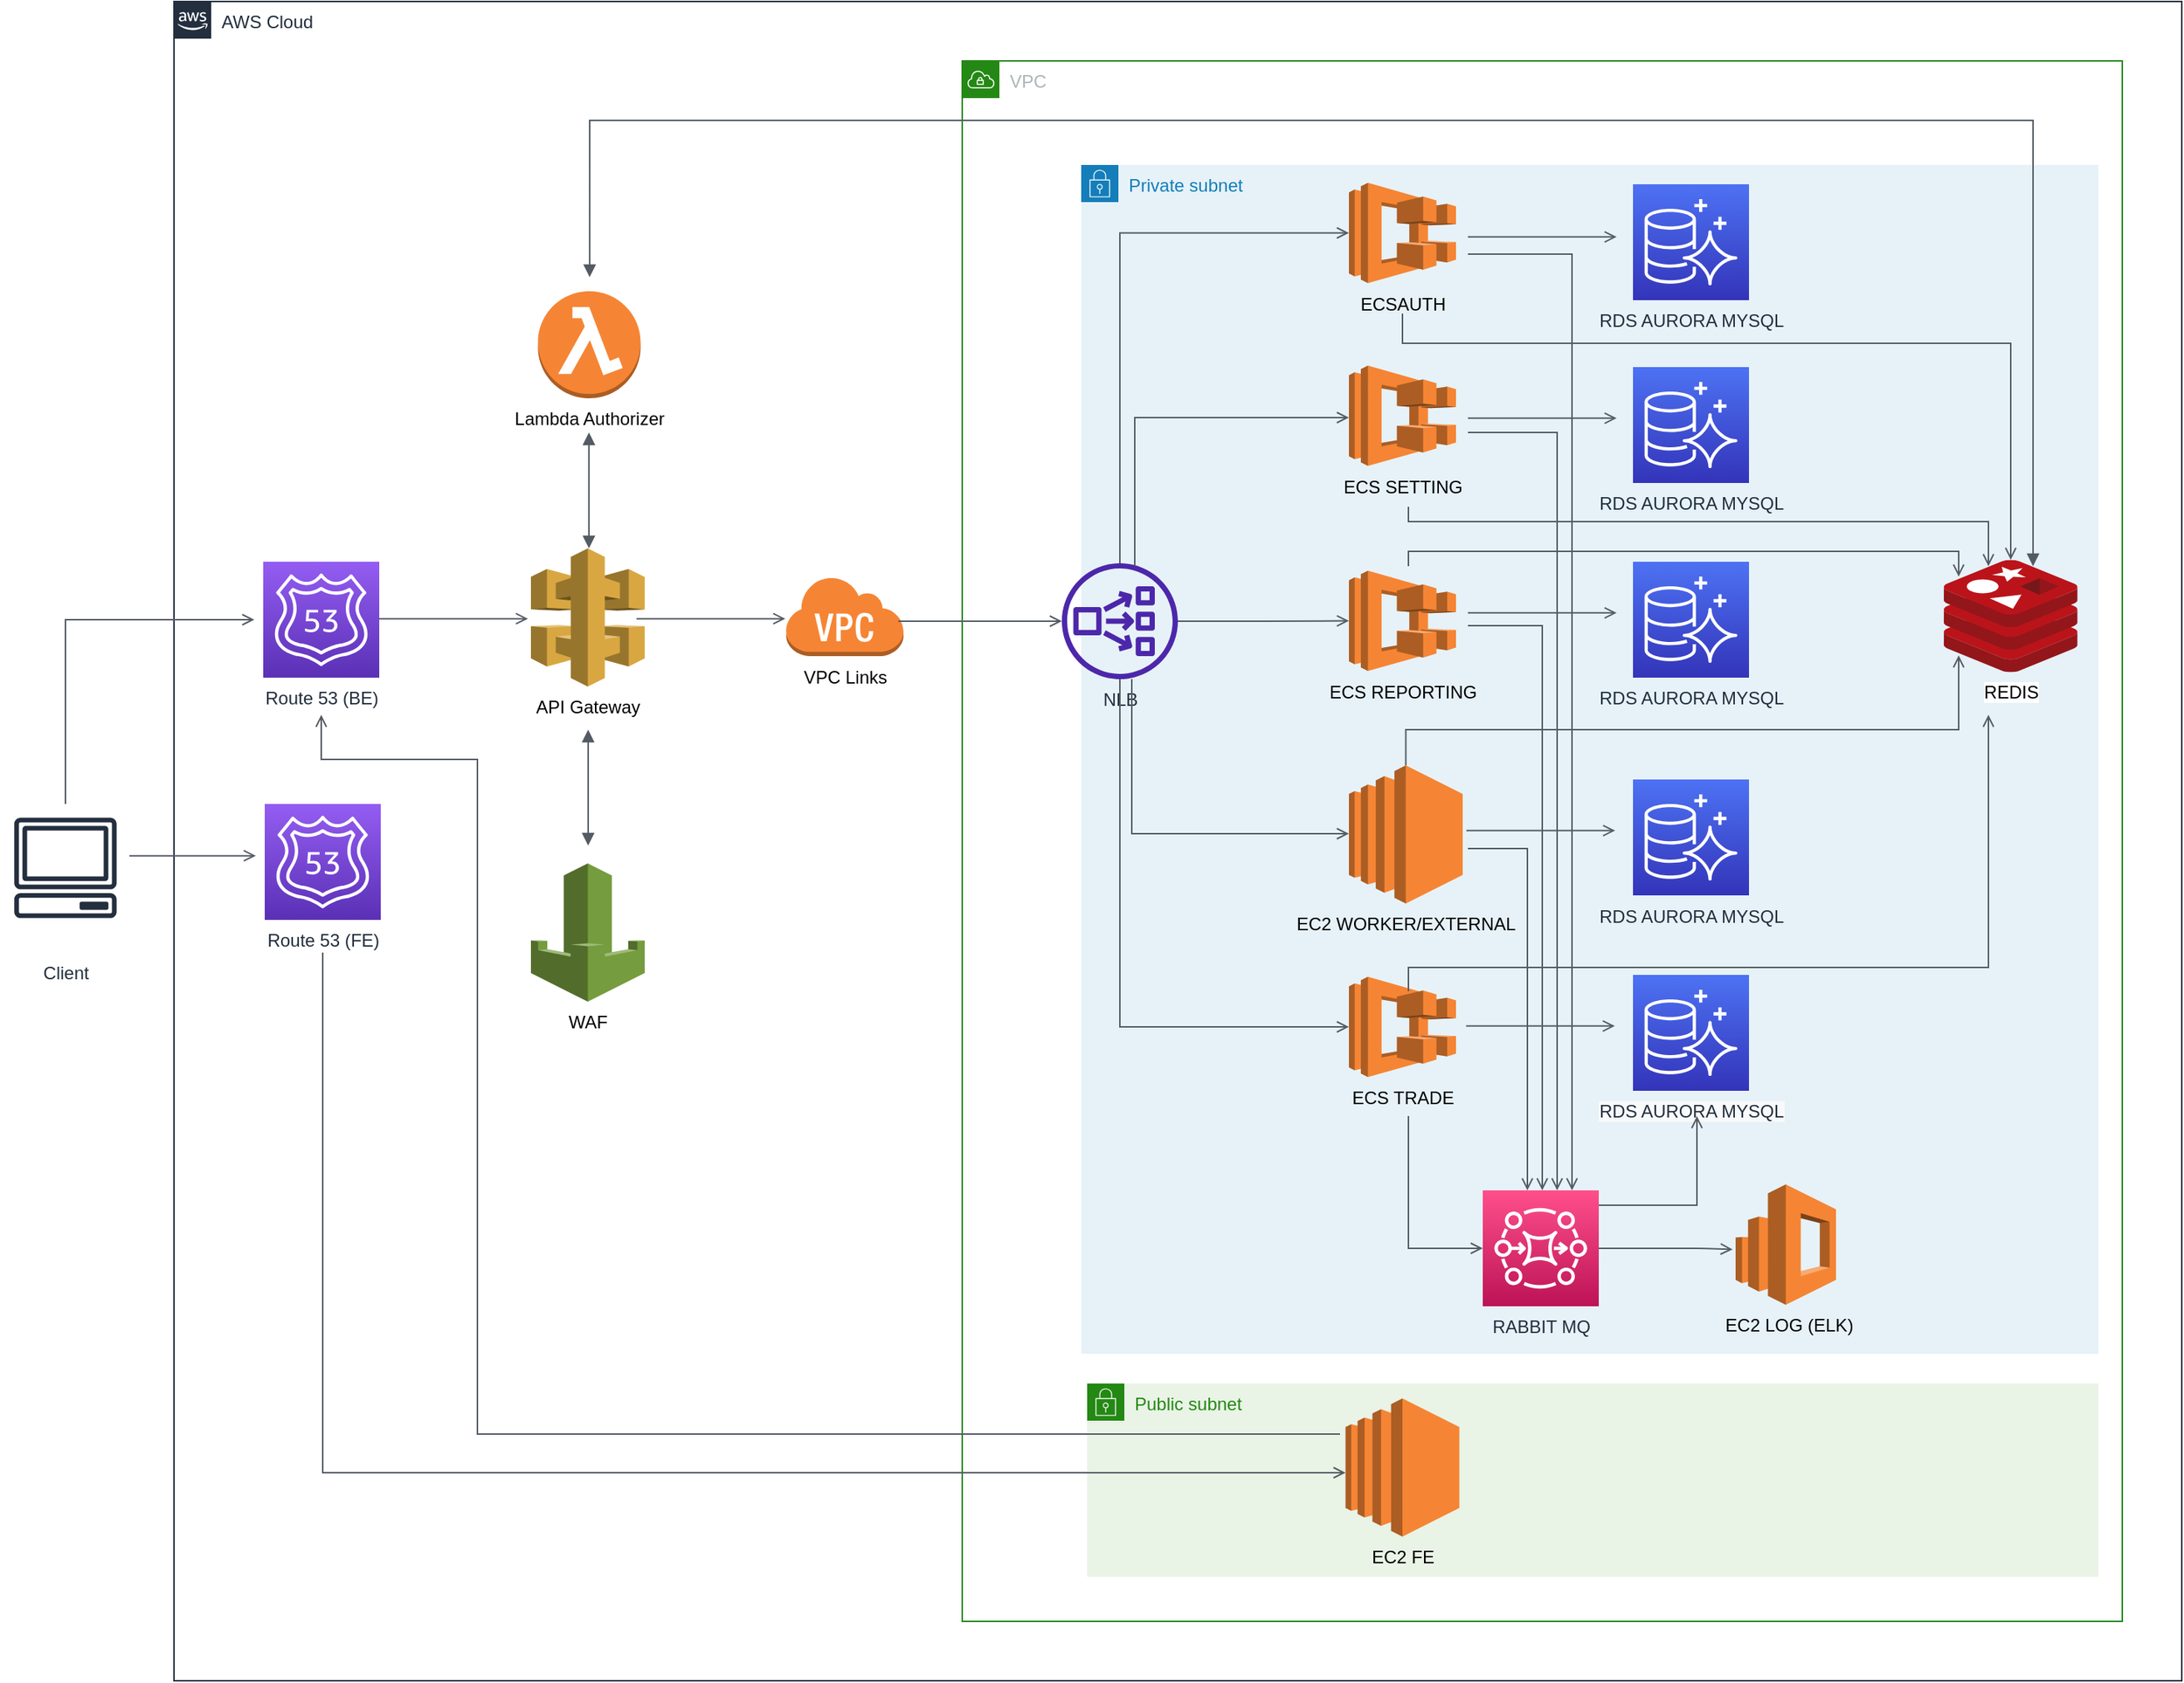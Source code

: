 <mxfile version="17.1.3" type="github">
  <diagram id="Ht1M8jgEwFfnCIfOTk4-" name="Page-1">
    <mxGraphModel dx="1977" dy="3754" grid="1" gridSize="10" guides="1" tooltips="1" connect="1" arrows="1" fold="1" page="1" pageScale="1" pageWidth="1169" pageHeight="827" math="0" shadow="0">
      <root>
        <mxCell id="0" />
        <mxCell id="1" parent="0" />
        <mxCell id="T25cMP_ZBBUylLUlMcw5-4" value="Public subnet" style="points=[[0,0],[0.25,0],[0.5,0],[0.75,0],[1,0],[1,0.25],[1,0.5],[1,0.75],[1,1],[0.75,1],[0.5,1],[0.25,1],[0,1],[0,0.75],[0,0.5],[0,0.25]];outlineConnect=0;gradientColor=none;html=1;whiteSpace=wrap;fontSize=12;fontStyle=0;container=1;pointerEvents=0;collapsible=0;recursiveResize=0;shape=mxgraph.aws4.group;grIcon=mxgraph.aws4.group_security_group;grStroke=0;strokeColor=#248814;fillColor=#E9F3E6;verticalAlign=top;align=left;spacingLeft=30;fontColor=#248814;dashed=0;" vertex="1" parent="1">
          <mxGeometry x="1100" y="-1200" width="680" height="130" as="geometry" />
        </mxCell>
        <mxCell id="T25cMP_ZBBUylLUlMcw5-2" value="Private subnet" style="points=[[0,0],[0.25,0],[0.5,0],[0.75,0],[1,0],[1,0.25],[1,0.5],[1,0.75],[1,1],[0.75,1],[0.5,1],[0.25,1],[0,1],[0,0.75],[0,0.5],[0,0.25]];outlineConnect=0;gradientColor=none;html=1;whiteSpace=wrap;fontSize=12;fontStyle=0;container=1;pointerEvents=0;collapsible=0;recursiveResize=0;shape=mxgraph.aws4.group;grIcon=mxgraph.aws4.group_security_group;grStroke=0;strokeColor=#147EBA;fillColor=#E6F2F8;verticalAlign=top;align=left;spacingLeft=30;fontColor=#147EBA;dashed=0;" vertex="1" parent="1">
          <mxGeometry x="1096" y="-2020" width="684" height="800" as="geometry" />
        </mxCell>
        <mxCell id="fSQmG20cPZc-qUC-EQhL-11" value="VPC" style="points=[[0,0],[0.25,0],[0.5,0],[0.75,0],[1,0],[1,0.25],[1,0.5],[1,0.75],[1,1],[0.75,1],[0.5,1],[0.25,1],[0,1],[0,0.75],[0,0.5],[0,0.25]];outlineConnect=0;gradientColor=none;html=1;whiteSpace=wrap;fontSize=12;fontStyle=0;container=1;pointerEvents=0;collapsible=0;recursiveResize=0;shape=mxgraph.aws4.group;grIcon=mxgraph.aws4.group_vpc;strokeColor=#248814;fillColor=none;verticalAlign=top;align=left;spacingLeft=30;fontColor=#AAB7B8;dashed=0;" parent="1" vertex="1">
          <mxGeometry x="1016" y="-2090" width="780" height="1050" as="geometry" />
        </mxCell>
        <mxCell id="UEzPUAAOIrF-is8g5C7q-175" value="AWS Cloud" style="points=[[0,0],[0.25,0],[0.5,0],[0.75,0],[1,0],[1,0.25],[1,0.5],[1,0.75],[1,1],[0.75,1],[0.5,1],[0.25,1],[0,1],[0,0.75],[0,0.5],[0,0.25]];outlineConnect=0;gradientColor=none;html=1;whiteSpace=wrap;fontSize=12;fontStyle=0;shape=mxgraph.aws4.group;grIcon=mxgraph.aws4.group_aws_cloud_alt;strokeColor=#232F3E;fillColor=none;verticalAlign=top;align=left;spacingLeft=30;fontColor=#232F3E;dashed=0;labelBackgroundColor=#ffffff;container=0;pointerEvents=0;collapsible=0;recursiveResize=0;" parent="1" vertex="1">
          <mxGeometry x="486" y="-2130" width="1350" height="1130" as="geometry" />
        </mxCell>
        <mxCell id="PVY1I_6OClCvtc3Lmpgo-8" value="Route 53 (BE)" style="sketch=0;points=[[0,0,0],[0.25,0,0],[0.5,0,0],[0.75,0,0],[1,0,0],[0,1,0],[0.25,1,0],[0.5,1,0],[0.75,1,0],[1,1,0],[0,0.25,0],[0,0.5,0],[0,0.75,0],[1,0.25,0],[1,0.5,0],[1,0.75,0]];outlineConnect=0;fontColor=#232F3E;gradientColor=#945DF2;gradientDirection=north;fillColor=#5A30B5;strokeColor=#ffffff;dashed=0;verticalLabelPosition=bottom;verticalAlign=top;align=center;html=1;fontSize=12;fontStyle=0;aspect=fixed;shape=mxgraph.aws4.resourceIcon;resIcon=mxgraph.aws4.route_53;" parent="1" vertex="1">
          <mxGeometry x="546" y="-1753" width="78" height="78" as="geometry" />
        </mxCell>
        <mxCell id="PVY1I_6OClCvtc3Lmpgo-9" value="" style="edgeStyle=orthogonalEdgeStyle;html=1;endArrow=open;elbow=vertical;startArrow=none;endFill=0;strokeColor=#545B64;rounded=0;" parent="1" edge="1">
          <mxGeometry width="100" relative="1" as="geometry">
            <mxPoint x="624" y="-1714.67" as="sourcePoint" />
            <mxPoint x="724" y="-1714.67" as="targetPoint" />
          </mxGeometry>
        </mxCell>
        <mxCell id="PVY1I_6OClCvtc3Lmpgo-10" value="API Gateway" style="outlineConnect=0;dashed=0;verticalLabelPosition=bottom;verticalAlign=top;align=center;html=1;shape=mxgraph.aws3.api_gateway;fillColor=#D9A741;gradientColor=none;" parent="1" vertex="1">
          <mxGeometry x="726" y="-1762" width="76.5" height="93" as="geometry" />
        </mxCell>
        <mxCell id="PVY1I_6OClCvtc3Lmpgo-11" value="Lambda Authorizer" style="outlineConnect=0;dashed=0;verticalLabelPosition=bottom;verticalAlign=top;align=center;html=1;shape=mxgraph.aws3.lambda_function;fillColor=#F58534;gradientColor=none;" parent="1" vertex="1">
          <mxGeometry x="730.75" y="-1935" width="69" height="72" as="geometry" />
        </mxCell>
        <mxCell id="PVY1I_6OClCvtc3Lmpgo-12" value="VPC Links" style="outlineConnect=0;dashed=0;verticalLabelPosition=bottom;verticalAlign=top;align=center;html=1;shape=mxgraph.aws3.virtual_private_cloud;fillColor=#F58534;gradientColor=none;" parent="1" vertex="1">
          <mxGeometry x="897" y="-1743.5" width="79.5" height="54" as="geometry" />
        </mxCell>
        <mxCell id="PVY1I_6OClCvtc3Lmpgo-13" value="" style="edgeStyle=orthogonalEdgeStyle;html=1;endArrow=open;elbow=vertical;startArrow=none;endFill=0;strokeColor=#545B64;rounded=0;" parent="1" edge="1">
          <mxGeometry width="100" relative="1" as="geometry">
            <mxPoint x="797" y="-1714.67" as="sourcePoint" />
            <mxPoint x="897" y="-1714.67" as="targetPoint" />
          </mxGeometry>
        </mxCell>
        <mxCell id="PVY1I_6OClCvtc3Lmpgo-16" value="ECSAUTH" style="outlineConnect=0;dashed=0;verticalLabelPosition=bottom;verticalAlign=top;align=center;html=1;shape=mxgraph.aws3.ecs;fillColor=#F58534;gradientColor=none;" parent="1" vertex="1">
          <mxGeometry x="1276" y="-2008" width="72" height="67.5" as="geometry" />
        </mxCell>
        <mxCell id="PVY1I_6OClCvtc3Lmpgo-20" value="" style="edgeStyle=orthogonalEdgeStyle;html=1;endArrow=block;elbow=vertical;startArrow=block;startFill=1;endFill=1;strokeColor=#545B64;rounded=0;" parent="1" edge="1">
          <mxGeometry width="100" relative="1" as="geometry">
            <mxPoint x="765" y="-1762" as="sourcePoint" />
            <mxPoint x="765" y="-1840" as="targetPoint" />
            <Array as="points">
              <mxPoint x="765" y="-1762" />
            </Array>
          </mxGeometry>
        </mxCell>
        <mxCell id="PVY1I_6OClCvtc3Lmpgo-22" value="EC2 WORKER/EXTERNAL" style="outlineConnect=0;dashed=0;verticalLabelPosition=bottom;verticalAlign=top;align=center;html=1;shape=mxgraph.aws3.ec2;fillColor=#F58534;gradientColor=none;" parent="1" vertex="1">
          <mxGeometry x="1276" y="-1616" width="76.5" height="93" as="geometry" />
        </mxCell>
        <mxCell id="PVY1I_6OClCvtc3Lmpgo-23" value="ECS TRADE" style="outlineConnect=0;dashed=0;verticalLabelPosition=bottom;verticalAlign=top;align=center;html=1;shape=mxgraph.aws3.ecs;fillColor=#F58534;gradientColor=none;" parent="1" vertex="1">
          <mxGeometry x="1276" y="-1473.75" width="72" height="67.5" as="geometry" />
        </mxCell>
        <mxCell id="PVY1I_6OClCvtc3Lmpgo-24" value="ECS SETTING" style="outlineConnect=0;dashed=0;verticalLabelPosition=bottom;verticalAlign=top;align=center;html=1;shape=mxgraph.aws3.ecs;fillColor=#F58534;gradientColor=none;" parent="1" vertex="1">
          <mxGeometry x="1276" y="-1885" width="72" height="67.5" as="geometry" />
        </mxCell>
        <mxCell id="PVY1I_6OClCvtc3Lmpgo-25" value="ECS REPORTING" style="outlineConnect=0;dashed=0;verticalLabelPosition=bottom;verticalAlign=top;align=center;html=1;shape=mxgraph.aws3.ecs;fillColor=#F58534;gradientColor=none;" parent="1" vertex="1">
          <mxGeometry x="1276" y="-1747" width="72" height="67.5" as="geometry" />
        </mxCell>
        <mxCell id="PVY1I_6OClCvtc3Lmpgo-28" value="NLB" style="sketch=0;outlineConnect=0;fontColor=#232F3E;gradientColor=none;fillColor=#4D27AA;strokeColor=none;dashed=0;verticalLabelPosition=bottom;verticalAlign=top;align=center;html=1;fontSize=12;fontStyle=0;aspect=fixed;pointerEvents=1;shape=mxgraph.aws4.network_load_balancer;" parent="1" vertex="1">
          <mxGeometry x="1083" y="-1752" width="78" height="78" as="geometry" />
        </mxCell>
        <mxCell id="PVY1I_6OClCvtc3Lmpgo-33" value="" style="edgeStyle=orthogonalEdgeStyle;html=1;endArrow=open;elbow=vertical;startArrow=none;endFill=0;strokeColor=#545B64;rounded=0;" parent="1" target="PVY1I_6OClCvtc3Lmpgo-28" edge="1">
          <mxGeometry width="100" relative="1" as="geometry">
            <mxPoint x="973" y="-1713" as="sourcePoint" />
            <mxPoint x="1093.0" y="-1918" as="targetPoint" />
            <Array as="points">
              <mxPoint x="973" y="-1713" />
            </Array>
          </mxGeometry>
        </mxCell>
        <mxCell id="PVY1I_6OClCvtc3Lmpgo-37" value="RDS AURORA MYSQL" style="sketch=0;points=[[0,0,0],[0.25,0,0],[0.5,0,0],[0.75,0,0],[1,0,0],[0,1,0],[0.25,1,0],[0.5,1,0],[0.75,1,0],[1,1,0],[0,0.25,0],[0,0.5,0],[0,0.75,0],[1,0.25,0],[1,0.5,0],[1,0.75,0]];outlineConnect=0;fontColor=#232F3E;gradientColor=#4D72F3;gradientDirection=north;fillColor=#3334B9;strokeColor=#ffffff;dashed=0;verticalLabelPosition=bottom;verticalAlign=top;align=center;html=1;fontSize=12;fontStyle=0;aspect=fixed;shape=mxgraph.aws4.resourceIcon;resIcon=mxgraph.aws4.aurora;" parent="1" vertex="1">
          <mxGeometry x="1467" y="-2007" width="78" height="78" as="geometry" />
        </mxCell>
        <mxCell id="PVY1I_6OClCvtc3Lmpgo-38" value="RDS AURORA MYSQL" style="sketch=0;points=[[0,0,0],[0.25,0,0],[0.5,0,0],[0.75,0,0],[1,0,0],[0,1,0],[0.25,1,0],[0.5,1,0],[0.75,1,0],[1,1,0],[0,0.25,0],[0,0.5,0],[0,0.75,0],[1,0.25,0],[1,0.5,0],[1,0.75,0]];outlineConnect=0;fontColor=#232F3E;gradientColor=#4D72F3;gradientDirection=north;fillColor=#3334B9;strokeColor=#ffffff;dashed=0;verticalLabelPosition=bottom;verticalAlign=top;align=center;html=1;fontSize=12;fontStyle=0;aspect=fixed;shape=mxgraph.aws4.resourceIcon;resIcon=mxgraph.aws4.aurora;" parent="1" vertex="1">
          <mxGeometry x="1467" y="-1753" width="78" height="78" as="geometry" />
        </mxCell>
        <mxCell id="PVY1I_6OClCvtc3Lmpgo-39" value="RDS AURORA MYSQL" style="sketch=0;points=[[0,0,0],[0.25,0,0],[0.5,0,0],[0.75,0,0],[1,0,0],[0,1,0],[0.25,1,0],[0.5,1,0],[0.75,1,0],[1,1,0],[0,0.25,0],[0,0.5,0],[0,0.75,0],[1,0.25,0],[1,0.5,0],[1,0.75,0]];outlineConnect=0;fontColor=#232F3E;gradientColor=#4D72F3;gradientDirection=north;fillColor=#3334B9;strokeColor=#ffffff;dashed=0;verticalLabelPosition=bottom;verticalAlign=top;align=center;html=1;fontSize=12;fontStyle=0;aspect=fixed;shape=mxgraph.aws4.resourceIcon;resIcon=mxgraph.aws4.aurora;" parent="1" vertex="1">
          <mxGeometry x="1467" y="-1884" width="78" height="78" as="geometry" />
        </mxCell>
        <mxCell id="PVY1I_6OClCvtc3Lmpgo-40" value="&lt;meta charset=&quot;utf-8&quot;&gt;&lt;span style=&quot;color: rgb(35, 47, 62); font-family: helvetica; font-size: 12px; font-style: normal; font-weight: 400; letter-spacing: normal; text-align: center; text-indent: 0px; text-transform: none; word-spacing: 0px; background-color: rgb(248, 249, 250); display: inline; float: none;&quot;&gt;RDS AURORA MYSQL&lt;/span&gt;" style="sketch=0;points=[[0,0,0],[0.25,0,0],[0.5,0,0],[0.75,0,0],[1,0,0],[0,1,0],[0.25,1,0],[0.5,1,0],[0.75,1,0],[1,1,0],[0,0.25,0],[0,0.5,0],[0,0.75,0],[1,0.25,0],[1,0.5,0],[1,0.75,0]];outlineConnect=0;fontColor=#232F3E;gradientColor=#4D72F3;gradientDirection=north;fillColor=#3334B9;strokeColor=#ffffff;dashed=0;verticalLabelPosition=bottom;verticalAlign=top;align=center;html=1;fontSize=12;fontStyle=0;aspect=fixed;shape=mxgraph.aws4.resourceIcon;resIcon=mxgraph.aws4.aurora;" parent="1" vertex="1">
          <mxGeometry x="1467" y="-1475" width="78" height="78" as="geometry" />
        </mxCell>
        <mxCell id="PVY1I_6OClCvtc3Lmpgo-41" value="RDS AURORA MYSQL" style="sketch=0;points=[[0,0,0],[0.25,0,0],[0.5,0,0],[0.75,0,0],[1,0,0],[0,1,0],[0.25,1,0],[0.5,1,0],[0.75,1,0],[1,1,0],[0,0.25,0],[0,0.5,0],[0,0.75,0],[1,0.25,0],[1,0.5,0],[1,0.75,0]];outlineConnect=0;fontColor=#232F3E;gradientColor=#4D72F3;gradientDirection=north;fillColor=#3334B9;strokeColor=#ffffff;dashed=0;verticalLabelPosition=bottom;verticalAlign=top;align=center;html=1;fontSize=12;fontStyle=0;aspect=fixed;shape=mxgraph.aws4.resourceIcon;resIcon=mxgraph.aws4.aurora;" parent="1" vertex="1">
          <mxGeometry x="1467" y="-1606.5" width="78" height="78" as="geometry" />
        </mxCell>
        <mxCell id="PVY1I_6OClCvtc3Lmpgo-47" value="" style="edgeStyle=orthogonalEdgeStyle;html=1;endArrow=open;elbow=vertical;startArrow=none;endFill=0;strokeColor=#545B64;rounded=0;" parent="1" source="PVY1I_6OClCvtc3Lmpgo-28" target="PVY1I_6OClCvtc3Lmpgo-25" edge="1">
          <mxGeometry width="100" relative="1" as="geometry">
            <mxPoint x="1176" y="-1714.71" as="sourcePoint" />
            <mxPoint x="1276" y="-1714.71" as="targetPoint" />
            <Array as="points" />
          </mxGeometry>
        </mxCell>
        <mxCell id="PVY1I_6OClCvtc3Lmpgo-48" value="" style="edgeStyle=orthogonalEdgeStyle;html=1;endArrow=open;elbow=vertical;startArrow=none;endFill=0;strokeColor=#545B64;rounded=0;" parent="1" source="PVY1I_6OClCvtc3Lmpgo-28" target="PVY1I_6OClCvtc3Lmpgo-22" edge="1">
          <mxGeometry width="100" relative="1" as="geometry">
            <mxPoint x="1166" y="-1567.0" as="sourcePoint" />
            <mxPoint x="1270" y="-1570" as="targetPoint" />
            <Array as="points">
              <mxPoint x="1130" y="-1570" />
            </Array>
          </mxGeometry>
        </mxCell>
        <mxCell id="PVY1I_6OClCvtc3Lmpgo-49" value="" style="edgeStyle=orthogonalEdgeStyle;html=1;endArrow=open;elbow=vertical;startArrow=none;endFill=0;strokeColor=#545B64;rounded=0;" parent="1" source="PVY1I_6OClCvtc3Lmpgo-28" target="PVY1I_6OClCvtc3Lmpgo-23" edge="1">
          <mxGeometry width="100" relative="1" as="geometry">
            <mxPoint x="1166" y="-1436.71" as="sourcePoint" />
            <mxPoint x="1270" y="-1440" as="targetPoint" />
            <Array as="points">
              <mxPoint x="1122" y="-1440" />
            </Array>
          </mxGeometry>
        </mxCell>
        <mxCell id="PVY1I_6OClCvtc3Lmpgo-51" value="" style="edgeStyle=orthogonalEdgeStyle;html=1;endArrow=open;elbow=vertical;startArrow=none;endFill=0;strokeColor=#545B64;rounded=0;" parent="1" edge="1">
          <mxGeometry width="100" relative="1" as="geometry">
            <mxPoint x="1356" y="-1971.59" as="sourcePoint" />
            <mxPoint x="1456" y="-1971.59" as="targetPoint" />
          </mxGeometry>
        </mxCell>
        <mxCell id="PVY1I_6OClCvtc3Lmpgo-52" value="" style="edgeStyle=orthogonalEdgeStyle;html=1;endArrow=open;elbow=vertical;startArrow=none;endFill=0;strokeColor=#545B64;rounded=0;" parent="1" edge="1">
          <mxGeometry width="100" relative="1" as="geometry">
            <mxPoint x="1356" y="-1849.59" as="sourcePoint" />
            <mxPoint x="1456" y="-1849.59" as="targetPoint" />
          </mxGeometry>
        </mxCell>
        <mxCell id="PVY1I_6OClCvtc3Lmpgo-53" value="" style="edgeStyle=orthogonalEdgeStyle;html=1;endArrow=open;elbow=vertical;startArrow=none;endFill=0;strokeColor=#545B64;rounded=0;" parent="1" edge="1">
          <mxGeometry width="100" relative="1" as="geometry">
            <mxPoint x="1356" y="-1718.59" as="sourcePoint" />
            <mxPoint x="1456" y="-1718.59" as="targetPoint" />
          </mxGeometry>
        </mxCell>
        <mxCell id="PVY1I_6OClCvtc3Lmpgo-54" value="" style="edgeStyle=orthogonalEdgeStyle;html=1;endArrow=open;elbow=vertical;startArrow=none;endFill=0;strokeColor=#545B64;rounded=0;" parent="1" edge="1">
          <mxGeometry width="100" relative="1" as="geometry">
            <mxPoint x="1355" y="-1572.09" as="sourcePoint" />
            <mxPoint x="1455" y="-1572.09" as="targetPoint" />
          </mxGeometry>
        </mxCell>
        <mxCell id="PVY1I_6OClCvtc3Lmpgo-55" value="" style="edgeStyle=orthogonalEdgeStyle;html=1;endArrow=open;elbow=vertical;startArrow=none;endFill=0;strokeColor=#545B64;rounded=0;" parent="1" edge="1">
          <mxGeometry width="100" relative="1" as="geometry">
            <mxPoint x="1354.8" y="-1440.59" as="sourcePoint" />
            <mxPoint x="1454.8" y="-1440.59" as="targetPoint" />
          </mxGeometry>
        </mxCell>
        <mxCell id="PVY1I_6OClCvtc3Lmpgo-57" value="REDIS" style="sketch=0;aspect=fixed;html=1;points=[];align=center;image;fontSize=12;image=img/lib/mscae/Cache_Redis_Product.svg;" parent="1" vertex="1">
          <mxGeometry x="1676" y="-1754.25" width="89.88" height="75.5" as="geometry" />
        </mxCell>
        <mxCell id="PVY1I_6OClCvtc3Lmpgo-58" value="" style="edgeStyle=orthogonalEdgeStyle;html=1;endArrow=open;elbow=vertical;startArrow=none;endFill=0;strokeColor=#545B64;rounded=0;" parent="1" target="PVY1I_6OClCvtc3Lmpgo-57" edge="1">
          <mxGeometry width="100" relative="1" as="geometry">
            <mxPoint x="1312" y="-1920" as="sourcePoint" />
            <mxPoint x="1467" y="-2000.0" as="targetPoint" />
            <Array as="points">
              <mxPoint x="1312" y="-1900" />
              <mxPoint x="1721" y="-1900" />
            </Array>
          </mxGeometry>
        </mxCell>
        <mxCell id="PVY1I_6OClCvtc3Lmpgo-60" value="" style="edgeStyle=orthogonalEdgeStyle;html=1;endArrow=block;elbow=vertical;startArrow=block;startFill=1;endFill=1;strokeColor=#545B64;rounded=0;" parent="1" edge="1">
          <mxGeometry width="100" relative="1" as="geometry">
            <mxPoint x="765.48" y="-1944.5" as="sourcePoint" />
            <mxPoint x="1736" y="-1750" as="targetPoint" />
            <Array as="points">
              <mxPoint x="766" y="-2050" />
              <mxPoint x="1736" y="-2050" />
            </Array>
          </mxGeometry>
        </mxCell>
        <mxCell id="PVY1I_6OClCvtc3Lmpgo-61" value="" style="edgeStyle=orthogonalEdgeStyle;html=1;endArrow=open;elbow=vertical;startArrow=none;endFill=0;strokeColor=#545B64;rounded=0;" parent="1" edge="1">
          <mxGeometry width="100" relative="1" as="geometry">
            <mxPoint x="1316" y="-1790" as="sourcePoint" />
            <mxPoint x="1706" y="-1750" as="targetPoint" />
            <Array as="points">
              <mxPoint x="1316" y="-1780" />
              <mxPoint x="1706" y="-1780" />
            </Array>
          </mxGeometry>
        </mxCell>
        <mxCell id="PVY1I_6OClCvtc3Lmpgo-62" value="" style="edgeStyle=orthogonalEdgeStyle;html=1;endArrow=open;elbow=vertical;startArrow=none;endFill=0;strokeColor=#545B64;rounded=0;" parent="1" edge="1">
          <mxGeometry width="100" relative="1" as="geometry">
            <mxPoint x="1316" y="-1750" as="sourcePoint" />
            <mxPoint x="1686" y="-1743" as="targetPoint" />
            <Array as="points">
              <mxPoint x="1316" y="-1760" />
              <mxPoint x="1686" y="-1760" />
            </Array>
          </mxGeometry>
        </mxCell>
        <mxCell id="PVY1I_6OClCvtc3Lmpgo-65" value="" style="edgeStyle=orthogonalEdgeStyle;html=1;endArrow=open;elbow=vertical;startArrow=none;endFill=0;strokeColor=#545B64;rounded=0;" parent="1" source="PVY1I_6OClCvtc3Lmpgo-22" edge="1">
          <mxGeometry width="100" relative="1" as="geometry">
            <mxPoint x="1321" y="-1733.5" as="sourcePoint" />
            <mxPoint x="1686" y="-1690" as="targetPoint" />
            <Array as="points">
              <mxPoint x="1314" y="-1640" />
              <mxPoint x="1686" y="-1640" />
            </Array>
          </mxGeometry>
        </mxCell>
        <mxCell id="PVY1I_6OClCvtc3Lmpgo-66" value="" style="edgeStyle=orthogonalEdgeStyle;html=1;endArrow=open;elbow=vertical;startArrow=none;endFill=0;strokeColor=#545B64;rounded=0;" parent="1" edge="1">
          <mxGeometry width="100" relative="1" as="geometry">
            <mxPoint x="1316" y="-1464" as="sourcePoint" />
            <mxPoint x="1706" y="-1650" as="targetPoint" />
            <Array as="points">
              <mxPoint x="1316" y="-1464" />
              <mxPoint x="1316" y="-1480" />
              <mxPoint x="1706" y="-1480" />
            </Array>
          </mxGeometry>
        </mxCell>
        <mxCell id="fSQmG20cPZc-qUC-EQhL-1" value="RABBIT MQ" style="sketch=0;points=[[0,0,0],[0.25,0,0],[0.5,0,0],[0.75,0,0],[1,0,0],[0,1,0],[0.25,1,0],[0.5,1,0],[0.75,1,0],[1,1,0],[0,0.25,0],[0,0.5,0],[0,0.75,0],[1,0.25,0],[1,0.5,0],[1,0.75,0]];outlineConnect=0;fontColor=#232F3E;gradientColor=#FF4F8B;gradientDirection=north;fillColor=#BC1356;strokeColor=#ffffff;dashed=0;verticalLabelPosition=bottom;verticalAlign=top;align=center;html=1;fontSize=12;fontStyle=0;aspect=fixed;shape=mxgraph.aws4.resourceIcon;resIcon=mxgraph.aws4.mq;" parent="1" vertex="1">
          <mxGeometry x="1366" y="-1330" width="78" height="78" as="geometry" />
        </mxCell>
        <mxCell id="fSQmG20cPZc-qUC-EQhL-4" value="" style="edgeStyle=orthogonalEdgeStyle;html=1;endArrow=open;elbow=vertical;startArrow=none;endFill=0;strokeColor=#545B64;rounded=0;" parent="1" target="fSQmG20cPZc-qUC-EQhL-1" edge="1">
          <mxGeometry width="100" relative="1" as="geometry">
            <mxPoint x="1316" y="-1380" as="sourcePoint" />
            <mxPoint x="1406.0" y="-1370.0" as="targetPoint" />
            <Array as="points">
              <mxPoint x="1316" y="-1380" />
              <mxPoint x="1316" y="-1291" />
            </Array>
          </mxGeometry>
        </mxCell>
        <mxCell id="fSQmG20cPZc-qUC-EQhL-7" value="" style="edgeStyle=orthogonalEdgeStyle;html=1;endArrow=open;elbow=vertical;startArrow=none;endFill=0;strokeColor=#545B64;rounded=0;" parent="1" target="fSQmG20cPZc-qUC-EQhL-1" edge="1">
          <mxGeometry width="100" relative="1" as="geometry">
            <mxPoint x="1356" y="-1560" as="sourcePoint" />
            <mxPoint x="1430" y="-1470.966" as="targetPoint" />
            <Array as="points">
              <mxPoint x="1396" y="-1560" />
            </Array>
          </mxGeometry>
        </mxCell>
        <mxCell id="fSQmG20cPZc-qUC-EQhL-8" value="" style="edgeStyle=orthogonalEdgeStyle;html=1;endArrow=open;elbow=vertical;startArrow=none;endFill=0;strokeColor=#545B64;rounded=0;" parent="1" edge="1">
          <mxGeometry width="100" relative="1" as="geometry">
            <mxPoint x="1356" y="-1710" as="sourcePoint" />
            <mxPoint x="1406" y="-1330" as="targetPoint" />
            <Array as="points">
              <mxPoint x="1406" y="-1710" />
            </Array>
          </mxGeometry>
        </mxCell>
        <mxCell id="fSQmG20cPZc-qUC-EQhL-9" value="" style="edgeStyle=orthogonalEdgeStyle;html=1;endArrow=open;elbow=vertical;startArrow=none;endFill=0;strokeColor=#545B64;rounded=0;" parent="1" edge="1">
          <mxGeometry width="100" relative="1" as="geometry">
            <mxPoint x="1356" y="-1840" as="sourcePoint" />
            <mxPoint x="1416" y="-1330" as="targetPoint" />
            <Array as="points">
              <mxPoint x="1416" y="-1840" />
            </Array>
          </mxGeometry>
        </mxCell>
        <mxCell id="fSQmG20cPZc-qUC-EQhL-10" value="" style="edgeStyle=orthogonalEdgeStyle;html=1;endArrow=open;elbow=vertical;startArrow=none;endFill=0;strokeColor=#545B64;rounded=0;" parent="1" edge="1">
          <mxGeometry width="100" relative="1" as="geometry">
            <mxPoint x="1356" y="-1960" as="sourcePoint" />
            <mxPoint x="1426" y="-1330" as="targetPoint" />
            <Array as="points">
              <mxPoint x="1426" y="-1960" />
            </Array>
          </mxGeometry>
        </mxCell>
        <mxCell id="fSQmG20cPZc-qUC-EQhL-13" value="WAF" style="outlineConnect=0;dashed=0;verticalLabelPosition=bottom;verticalAlign=top;align=center;html=1;shape=mxgraph.aws3.waf;fillColor=#759C3E;gradientColor=none;" parent="1" vertex="1">
          <mxGeometry x="726" y="-1550" width="76.5" height="93" as="geometry" />
        </mxCell>
        <mxCell id="fSQmG20cPZc-qUC-EQhL-14" value="" style="edgeStyle=orthogonalEdgeStyle;html=1;endArrow=block;elbow=vertical;startArrow=block;startFill=1;endFill=1;strokeColor=#545B64;rounded=0;" parent="1" edge="1">
          <mxGeometry width="100" relative="1" as="geometry">
            <mxPoint x="764.48" y="-1562.0" as="sourcePoint" />
            <mxPoint x="764.48" y="-1640" as="targetPoint" />
            <Array as="points">
              <mxPoint x="764.48" y="-1562" />
            </Array>
          </mxGeometry>
        </mxCell>
        <mxCell id="KePBYywT6GqdvjMm9iP1-5" value="" style="edgeStyle=orthogonalEdgeStyle;html=1;endArrow=open;elbow=vertical;startArrow=none;endFill=0;strokeColor=#545B64;rounded=0;entryX=0;entryY=0.5;entryDx=0;entryDy=0;entryPerimeter=0;" parent="1" source="PVY1I_6OClCvtc3Lmpgo-28" target="PVY1I_6OClCvtc3Lmpgo-16" edge="1">
          <mxGeometry width="100" relative="1" as="geometry">
            <mxPoint x="1120" y="-1790.0" as="sourcePoint" />
            <mxPoint x="1220" y="-1790.0" as="targetPoint" />
            <Array as="points">
              <mxPoint x="1122" y="-1974" />
            </Array>
          </mxGeometry>
        </mxCell>
        <mxCell id="KePBYywT6GqdvjMm9iP1-6" value="" style="edgeStyle=orthogonalEdgeStyle;html=1;endArrow=open;elbow=vertical;startArrow=none;endFill=0;strokeColor=#545B64;rounded=0;" parent="1" target="PVY1I_6OClCvtc3Lmpgo-24" edge="1">
          <mxGeometry width="100" relative="1" as="geometry">
            <mxPoint x="1132" y="-1750" as="sourcePoint" />
            <mxPoint x="1270" y="-1850" as="targetPoint" />
            <Array as="points">
              <mxPoint x="1132" y="-1850" />
            </Array>
          </mxGeometry>
        </mxCell>
        <mxCell id="KePBYywT6GqdvjMm9iP1-10" value="" style="edgeStyle=orthogonalEdgeStyle;html=1;endArrow=open;elbow=vertical;startArrow=none;endFill=0;strokeColor=#545B64;rounded=0;exitX=1;exitY=0.5;exitDx=0;exitDy=0;exitPerimeter=0;" parent="1" source="fSQmG20cPZc-qUC-EQhL-1" edge="1">
          <mxGeometry width="100" relative="1" as="geometry">
            <mxPoint x="1450" y="-1290.33" as="sourcePoint" />
            <mxPoint x="1534" y="-1290.267" as="targetPoint" />
            <Array as="points">
              <mxPoint x="1510" y="-1290" />
            </Array>
          </mxGeometry>
        </mxCell>
        <mxCell id="1lzPC_dZs-HEh0alfxvO-2" value="" style="edgeStyle=orthogonalEdgeStyle;html=1;endArrow=open;elbow=vertical;startArrow=none;endFill=0;strokeColor=#545B64;rounded=0;" parent="1" edge="1">
          <mxGeometry width="100" relative="1" as="geometry">
            <mxPoint x="1444" y="-1320" as="sourcePoint" />
            <mxPoint x="1510" y="-1380" as="targetPoint" />
            <Array as="points">
              <mxPoint x="1510" y="-1320" />
              <mxPoint x="1510" y="-1380" />
            </Array>
          </mxGeometry>
        </mxCell>
        <mxCell id="1lzPC_dZs-HEh0alfxvO-3" value="&lt;span style=&quot;white-space: pre&quot;&gt;	&lt;/span&gt;EC2 LOG (ELK)" style="outlineConnect=0;dashed=0;verticalLabelPosition=bottom;verticalAlign=top;align=center;html=1;shape=mxgraph.aws3.elasticsearch_service;fillColor=#F58534;gradientColor=none;" parent="1" vertex="1">
          <mxGeometry x="1536" y="-1334" width="67.5" height="81" as="geometry" />
        </mxCell>
        <mxCell id="1lzPC_dZs-HEh0alfxvO-4" value="EC2 FE" style="outlineConnect=0;dashed=0;verticalLabelPosition=bottom;verticalAlign=top;align=center;html=1;shape=mxgraph.aws3.ec2;fillColor=#F58534;gradientColor=none;" parent="1" vertex="1">
          <mxGeometry x="1273.75" y="-1190" width="76.5" height="93" as="geometry" />
        </mxCell>
        <mxCell id="1lzPC_dZs-HEh0alfxvO-5" value="Route 53 (FE)" style="sketch=0;points=[[0,0,0],[0.25,0,0],[0.5,0,0],[0.75,0,0],[1,0,0],[0,1,0],[0.25,1,0],[0.5,1,0],[0.75,1,0],[1,1,0],[0,0.25,0],[0,0.5,0],[0,0.75,0],[1,0.25,0],[1,0.5,0],[1,0.75,0]];outlineConnect=0;fontColor=#232F3E;gradientColor=#945DF2;gradientDirection=north;fillColor=#5A30B5;strokeColor=#ffffff;dashed=0;verticalLabelPosition=bottom;verticalAlign=top;align=center;html=1;fontSize=12;fontStyle=0;aspect=fixed;shape=mxgraph.aws4.resourceIcon;resIcon=mxgraph.aws4.route_53;" parent="1" vertex="1">
          <mxGeometry x="547" y="-1590" width="78" height="78" as="geometry" />
        </mxCell>
        <mxCell id="1lzPC_dZs-HEh0alfxvO-7" value="" style="edgeStyle=orthogonalEdgeStyle;html=1;endArrow=open;elbow=vertical;startArrow=none;endFill=0;strokeColor=#545B64;rounded=0;" parent="1" edge="1">
          <mxGeometry width="100" relative="1" as="geometry">
            <mxPoint x="441" y="-1555.17" as="sourcePoint" />
            <mxPoint x="541" y="-1555.17" as="targetPoint" />
          </mxGeometry>
        </mxCell>
        <mxCell id="1lzPC_dZs-HEh0alfxvO-8" value="&lt;br&gt;Client" style="sketch=0;outlineConnect=0;fontColor=#232F3E;gradientColor=none;strokeColor=#232F3E;fillColor=#ffffff;dashed=0;verticalLabelPosition=bottom;verticalAlign=top;align=center;html=1;fontSize=12;fontStyle=0;aspect=fixed;shape=mxgraph.aws4.resourceIcon;resIcon=mxgraph.aws4.client;" parent="1" vertex="1">
          <mxGeometry x="370" y="-1590" width="86" height="86" as="geometry" />
        </mxCell>
        <mxCell id="1lzPC_dZs-HEh0alfxvO-9" value="" style="edgeStyle=orthogonalEdgeStyle;html=1;endArrow=open;elbow=vertical;startArrow=none;endFill=0;strokeColor=#545B64;rounded=0;" parent="1" target="1lzPC_dZs-HEh0alfxvO-4" edge="1">
          <mxGeometry width="100" relative="1" as="geometry">
            <mxPoint x="586" y="-1490" as="sourcePoint" />
            <mxPoint x="680" y="-1406.25" as="targetPoint" />
            <Array as="points">
              <mxPoint x="586" y="-1140" />
            </Array>
          </mxGeometry>
        </mxCell>
        <mxCell id="1lzPC_dZs-HEh0alfxvO-11" value="" style="edgeStyle=orthogonalEdgeStyle;html=1;endArrow=open;elbow=vertical;startArrow=none;endFill=0;strokeColor=#545B64;rounded=0;" parent="1" source="1lzPC_dZs-HEh0alfxvO-8" edge="1">
          <mxGeometry width="100" relative="1" as="geometry">
            <mxPoint x="446" y="-1713.77" as="sourcePoint" />
            <mxPoint x="540" y="-1714" as="targetPoint" />
            <Array as="points">
              <mxPoint x="413" y="-1714" />
            </Array>
          </mxGeometry>
        </mxCell>
        <mxCell id="1lzPC_dZs-HEh0alfxvO-12" value="" style="edgeStyle=orthogonalEdgeStyle;html=1;endArrow=open;elbow=vertical;startArrow=none;endFill=0;strokeColor=#545B64;rounded=0;" parent="1" edge="1">
          <mxGeometry width="100" relative="1" as="geometry">
            <mxPoint x="1270" y="-1166" as="sourcePoint" />
            <mxPoint x="585" y="-1650" as="targetPoint" />
            <Array as="points">
              <mxPoint x="690" y="-1166" />
              <mxPoint x="690" y="-1620" />
              <mxPoint x="585" y="-1620" />
            </Array>
          </mxGeometry>
        </mxCell>
      </root>
    </mxGraphModel>
  </diagram>
</mxfile>
